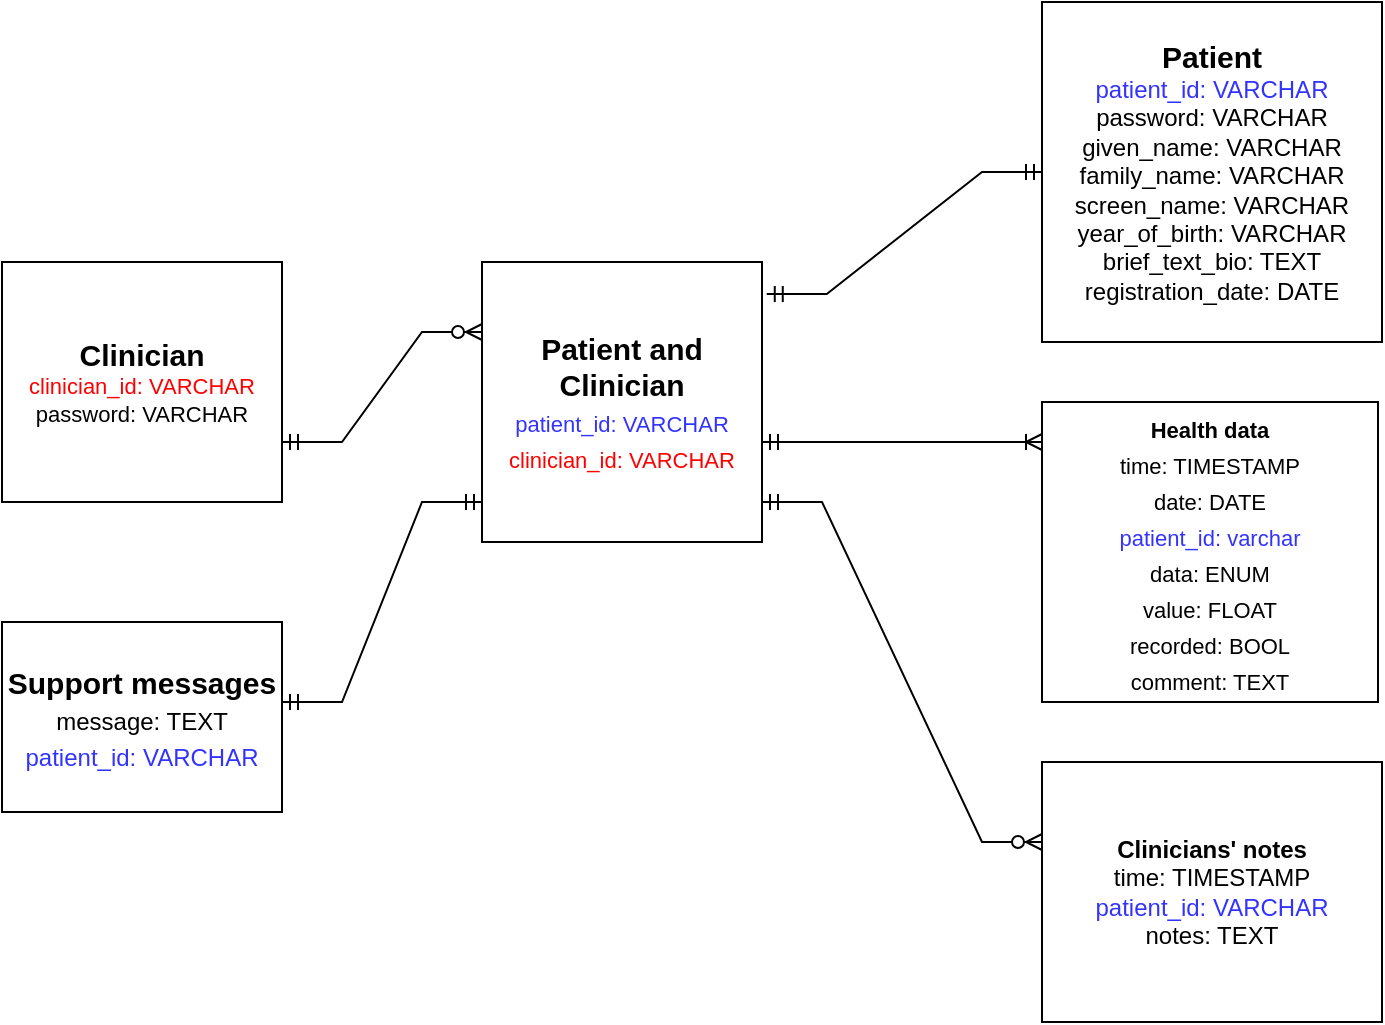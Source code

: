 <mxfile version="17.1.2" type="device"><diagram id="ZepmVG4Rpvi2bvfoQ4z2" name="Page-1"><mxGraphModel dx="1038" dy="579" grid="1" gridSize="10" guides="1" tooltips="1" connect="1" arrows="1" fold="1" page="1" pageScale="1" pageWidth="827" pageHeight="1169" math="0" shadow="0"><root><mxCell id="0"/><mxCell id="1" parent="0"/><mxCell id="WuQ7-xQqnO5ANf1I7oGE-1" value="&lt;b&gt;&lt;font style=&quot;font-size: 15px&quot;&gt;Patient&lt;/font&gt;&lt;/b&gt;&lt;br&gt;&lt;font color=&quot;#3333ff&quot;&gt;patient_id: VARCHAR&lt;/font&gt;&lt;br&gt;password: VARCHAR&lt;br&gt;given_name: VARCHAR&lt;br&gt;family_name: VARCHAR&lt;br&gt;screen_name: VARCHAR&lt;br&gt;year_of_birth: VARCHAR&lt;br&gt;brief_text_bio: TEXT&lt;br&gt;registration_date: DATE" style="whiteSpace=wrap;html=1;aspect=fixed;" vertex="1" parent="1"><mxGeometry x="560" y="110" width="170" height="170" as="geometry"/></mxCell><mxCell id="WuQ7-xQqnO5ANf1I7oGE-2" value="&lt;b&gt;&lt;font style=&quot;font-size: 15px&quot;&gt;Patient and Clinician&lt;/font&gt;&lt;/b&gt;&lt;br style=&quot;font-size: 11px&quot;&gt;&lt;font color=&quot;#3333ff&quot; style=&quot;font-size: 11px&quot;&gt;patient_id: VARCHAR&lt;/font&gt;&lt;br&gt;&lt;font color=&quot;#ff0000&quot; style=&quot;font-size: 11px&quot;&gt;clinician_id: VARCHAR&lt;/font&gt;" style="rounded=0;whiteSpace=wrap;html=1;fontSize=15;" vertex="1" parent="1"><mxGeometry x="280" y="240" width="140" height="140" as="geometry"/></mxCell><mxCell id="WuQ7-xQqnO5ANf1I7oGE-3" value="&lt;b&gt;&lt;font style=&quot;font-size: 15px&quot;&gt;Clinician&lt;/font&gt;&lt;/b&gt;&lt;br&gt;&lt;font color=&quot;#ff0000&quot;&gt;clinician_id: VARCHAR&lt;/font&gt;&lt;br&gt;password: VARCHAR" style="rounded=0;whiteSpace=wrap;html=1;fontSize=11;" vertex="1" parent="1"><mxGeometry x="40" y="240" width="140" height="120" as="geometry"/></mxCell><mxCell id="WuQ7-xQqnO5ANf1I7oGE-8" value="" style="edgeStyle=entityRelationEdgeStyle;fontSize=12;html=1;endArrow=ERzeroToMany;startArrow=ERmandOne;rounded=0;exitX=1;exitY=0.75;exitDx=0;exitDy=0;entryX=0;entryY=0.25;entryDx=0;entryDy=0;" edge="1" parent="1" source="WuQ7-xQqnO5ANf1I7oGE-3" target="WuQ7-xQqnO5ANf1I7oGE-2"><mxGeometry width="100" height="100" relative="1" as="geometry"><mxPoint x="200" y="390" as="sourcePoint"/><mxPoint x="290" y="290" as="targetPoint"/></mxGeometry></mxCell><mxCell id="WuQ7-xQqnO5ANf1I7oGE-9" value="" style="edgeStyle=entityRelationEdgeStyle;fontSize=12;html=1;endArrow=ERmandOne;startArrow=ERmandOne;rounded=0;entryX=0;entryY=0.5;entryDx=0;entryDy=0;exitX=1.017;exitY=0.114;exitDx=0;exitDy=0;exitPerimeter=0;" edge="1" parent="1" source="WuQ7-xQqnO5ANf1I7oGE-2" target="WuQ7-xQqnO5ANf1I7oGE-1"><mxGeometry width="100" height="100" relative="1" as="geometry"><mxPoint x="420" y="315" as="sourcePoint"/><mxPoint x="560" y="285" as="targetPoint"/></mxGeometry></mxCell><mxCell id="WuQ7-xQqnO5ANf1I7oGE-10" value="&lt;span style=&quot;font-size: 11px&quot;&gt;&lt;b&gt;&lt;br&gt;&lt;br&gt;&lt;br&gt;&lt;br&gt;Health data&lt;br&gt;&lt;/b&gt;time: TIMESTAMP&lt;br&gt;date: DATE&lt;br&gt;&lt;font color=&quot;#3333ff&quot;&gt;patient_id: varchar&lt;/font&gt;&lt;br&gt;data: ENUM&lt;br&gt;value: FLOAT&lt;br&gt;recorded: BOOL&lt;br&gt;comment: TEXT&lt;br&gt;&lt;br&gt;&lt;br&gt;&lt;br&gt;&lt;br style=&quot;font-size: 11px&quot;&gt;&lt;/span&gt;" style="rounded=0;whiteSpace=wrap;html=1;fontSize=15;fontColor=#000000;" vertex="1" parent="1"><mxGeometry x="560" y="310" width="168" height="150" as="geometry"/></mxCell><mxCell id="WuQ7-xQqnO5ANf1I7oGE-12" value="" style="edgeStyle=entityRelationEdgeStyle;fontSize=12;html=1;endArrow=ERoneToMany;startArrow=ERmandOne;rounded=0;fontColor=#3333FF;" edge="1" parent="1"><mxGeometry width="100" height="100" relative="1" as="geometry"><mxPoint x="420" y="330" as="sourcePoint"/><mxPoint x="560" y="330" as="targetPoint"/></mxGeometry></mxCell><mxCell id="WuQ7-xQqnO5ANf1I7oGE-13" value="&lt;font style=&quot;font-size: 12px&quot;&gt;&lt;b style=&quot;color: rgb(0 , 0 , 0)&quot;&gt;Clinicians' notes&lt;br&gt;&lt;/b&gt;&lt;font color=&quot;#000000&quot;&gt;time: TIMESTAMP&lt;/font&gt;&lt;br&gt;patient_id: VARCHAR&lt;br&gt;&lt;font color=&quot;#000000&quot;&gt;notes: TEXT&lt;/font&gt;&lt;br&gt;&lt;/font&gt;" style="rounded=0;whiteSpace=wrap;html=1;fontSize=11;fontColor=#3333FF;" vertex="1" parent="1"><mxGeometry x="560" y="490" width="170" height="130" as="geometry"/></mxCell><mxCell id="WuQ7-xQqnO5ANf1I7oGE-14" value="" style="edgeStyle=entityRelationEdgeStyle;fontSize=12;html=1;endArrow=ERzeroToMany;startArrow=ERmandOne;rounded=0;fontColor=#000000;exitX=1;exitY=0.857;exitDx=0;exitDy=0;exitPerimeter=0;" edge="1" parent="1" source="WuQ7-xQqnO5ANf1I7oGE-2"><mxGeometry width="100" height="100" relative="1" as="geometry"><mxPoint x="430" y="360" as="sourcePoint"/><mxPoint x="560" y="530" as="targetPoint"/></mxGeometry></mxCell><mxCell id="WuQ7-xQqnO5ANf1I7oGE-15" value="&lt;font style=&quot;font-size: 12px&quot;&gt;&lt;b style=&quot;color: rgb(0 , 0 , 0)&quot;&gt;&lt;font style=&quot;font-size: 15px&quot;&gt;Support messages&lt;/font&gt;&lt;/b&gt;&lt;br&gt;&lt;span style=&quot;color: rgb(0 , 0 , 0)&quot;&gt;message: TEXT&lt;br&gt;&lt;/span&gt;patient_id: VARCHAR&lt;br&gt;&lt;/font&gt;" style="rounded=0;whiteSpace=wrap;html=1;fontSize=15;fontColor=#3333FF;" vertex="1" parent="1"><mxGeometry x="40" y="420" width="140" height="95" as="geometry"/></mxCell><mxCell id="WuQ7-xQqnO5ANf1I7oGE-16" value="" style="edgeStyle=entityRelationEdgeStyle;fontSize=12;html=1;endArrow=ERmandOne;startArrow=ERmandOne;rounded=0;fontColor=#3333FF;" edge="1" parent="1"><mxGeometry width="100" height="100" relative="1" as="geometry"><mxPoint x="180" y="460" as="sourcePoint"/><mxPoint x="280" y="360" as="targetPoint"/></mxGeometry></mxCell></root></mxGraphModel></diagram></mxfile>